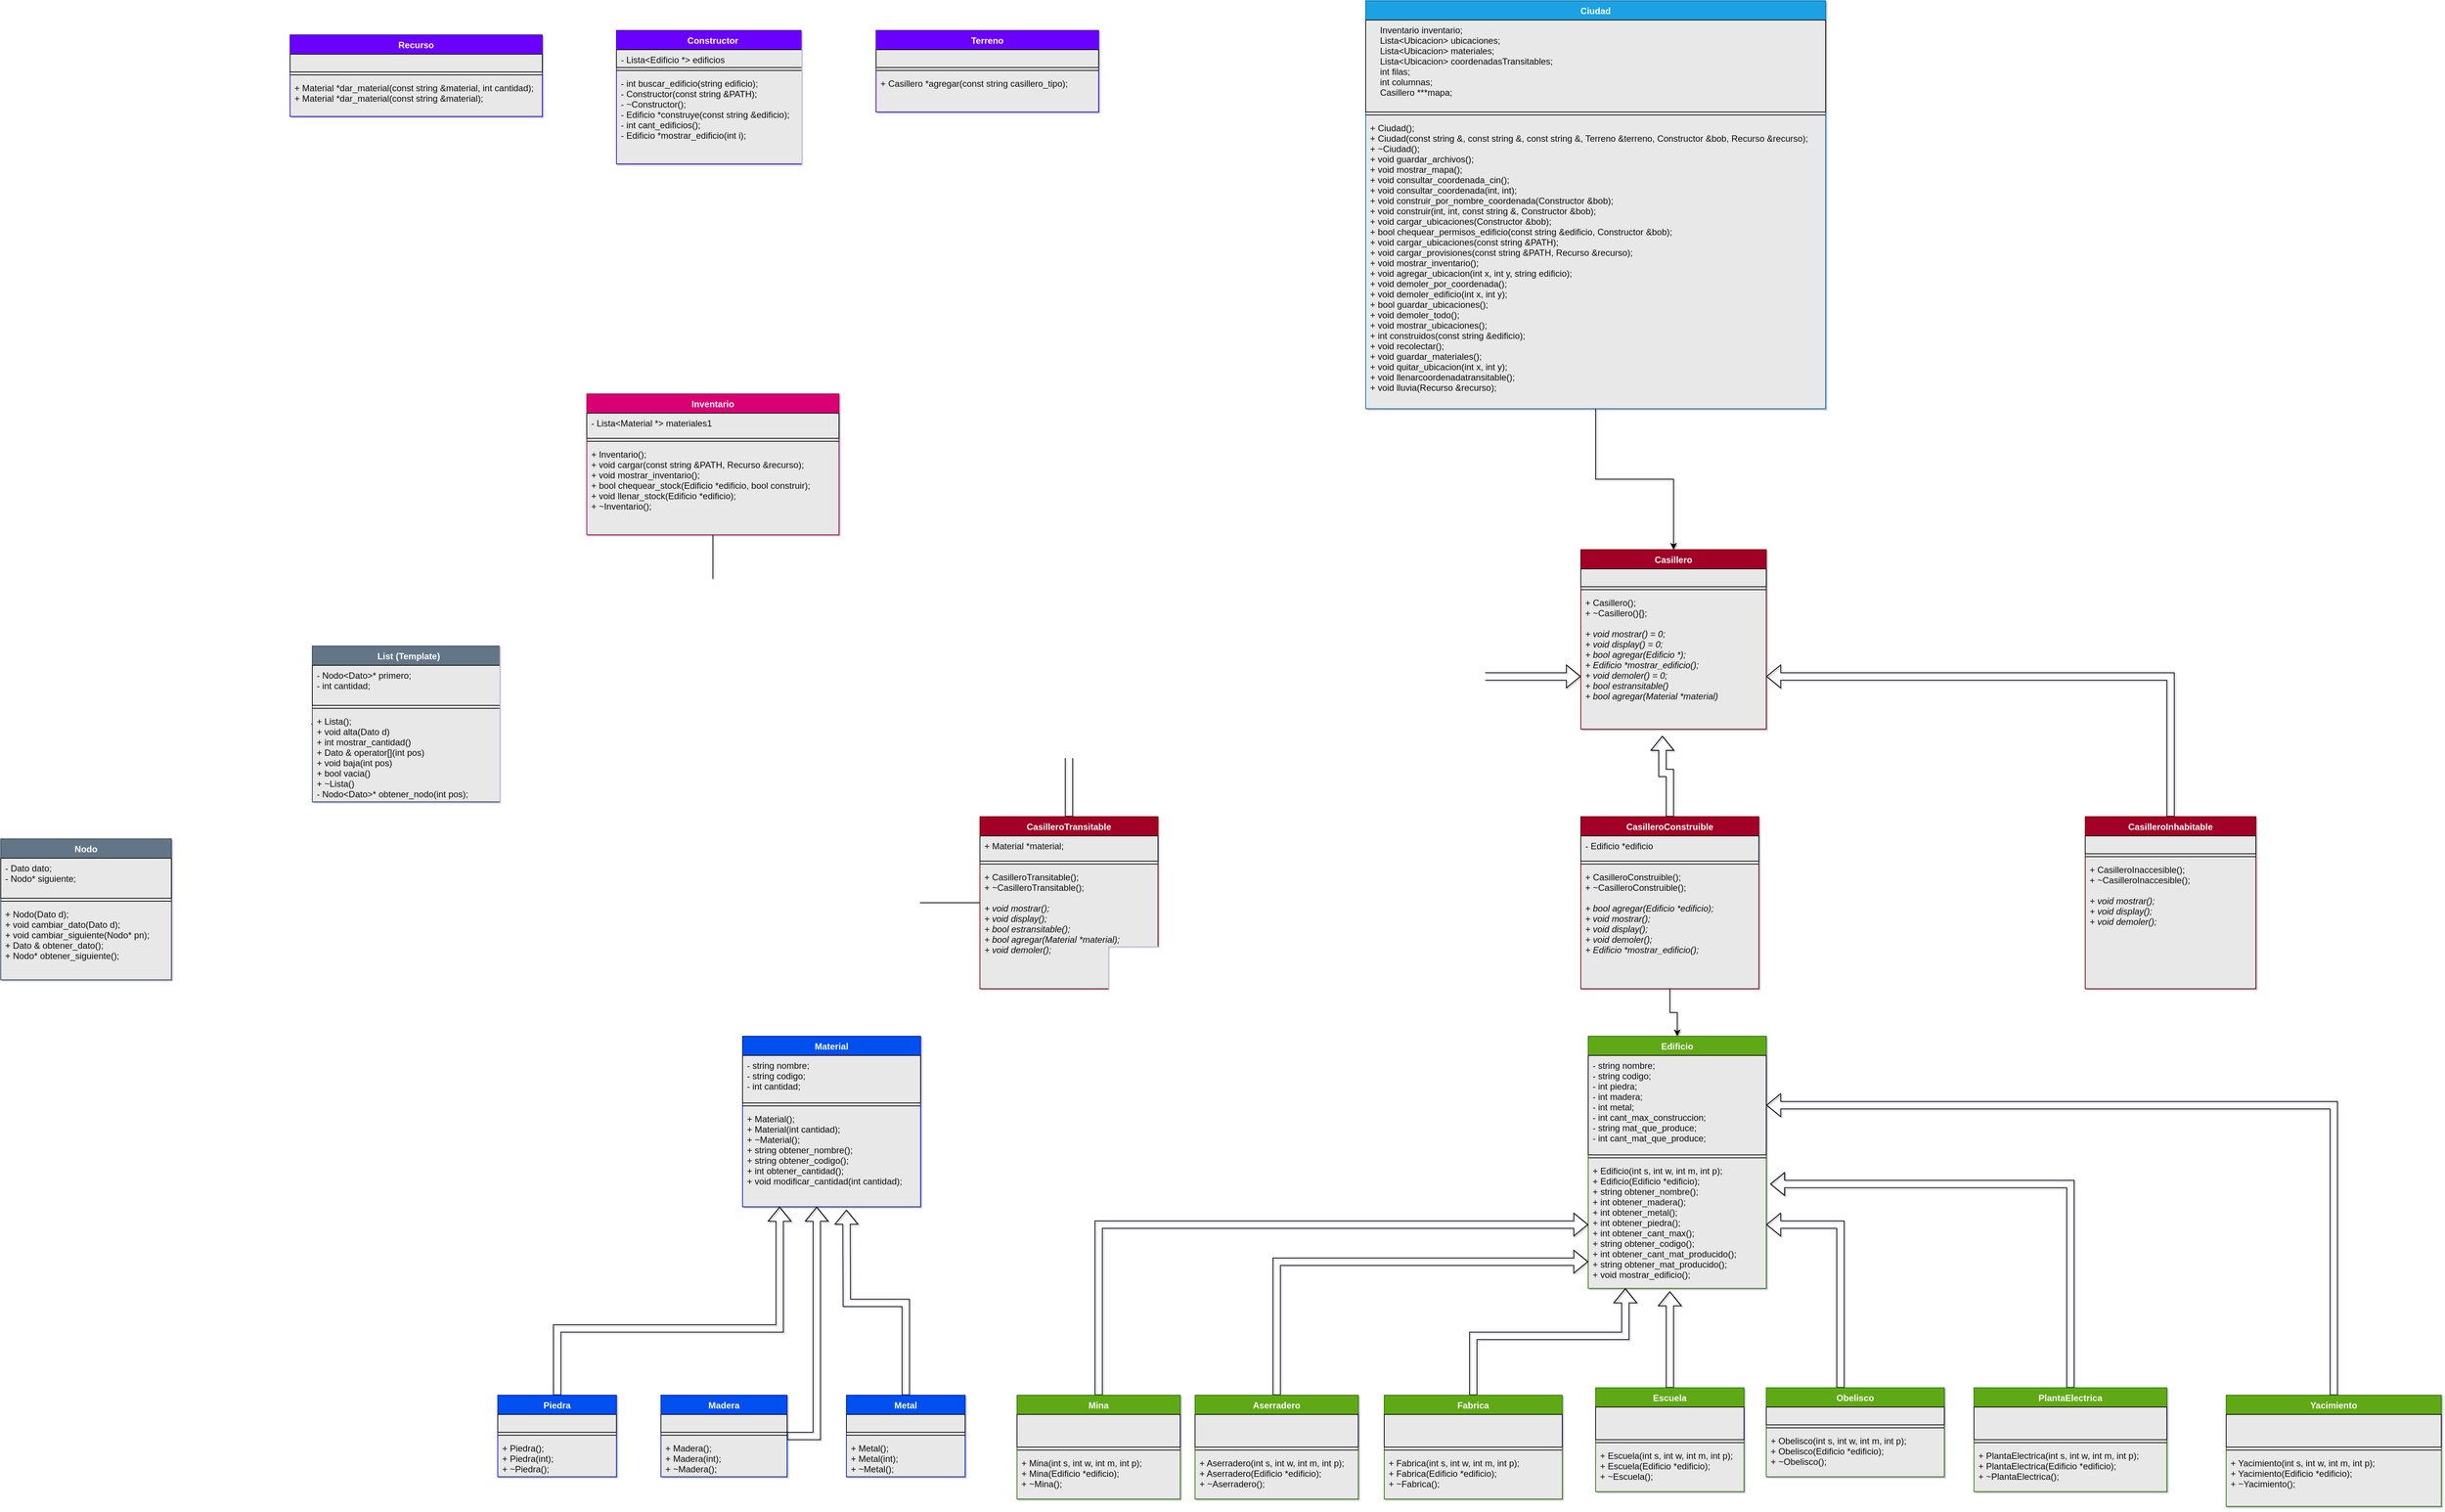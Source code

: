 <mxfile>
    <diagram id="HC1Cu2epK2iE6NDyu72z" name="Page-1">
        <mxGraphModel dx="5399" dy="4353" grid="1" gridSize="10" guides="1" tooltips="1" connect="1" arrows="1" fold="1" page="1" pageScale="1" pageWidth="827" pageHeight="1169" background="#ffffff" math="0" shadow="1">
            <root>
                <mxCell id="0"/>
                <mxCell id="1" parent="0"/>
                <mxCell id="2" value="Casillero" style="swimlane;fontStyle=1;align=center;verticalAlign=top;childLayout=stackLayout;horizontal=1;startSize=26;horizontalStack=0;resizeParent=1;resizeParentMax=0;resizeLast=0;collapsible=1;marginBottom=0;fontColor=#ffffff;labelBorderColor=none;labelBackgroundColor=none;swimlaneFillColor=#E8E8E8;strokeColor=#6F0000;fillColor=#a20025;" parent="1" vertex="1">
                    <mxGeometry x="1000" y="-610" width="250" height="242" as="geometry"/>
                </mxCell>
                <mxCell id="3" value="" style="text;fillColor=none;align=left;verticalAlign=top;spacingLeft=4;spacingRight=4;overflow=hidden;rotatable=0;points=[[0,0.5],[1,0.5]];portConstraint=eastwest;fontColor=#0D0D0D;labelBorderColor=none;labelBackgroundColor=none;strokeColor=#000000;" parent="2" vertex="1">
                    <mxGeometry y="26" width="250" height="24" as="geometry"/>
                </mxCell>
                <mxCell id="4" value="" style="line;strokeWidth=1;fillColor=none;align=left;verticalAlign=middle;spacingTop=-1;spacingLeft=3;spacingRight=3;rotatable=0;labelPosition=right;points=[];portConstraint=eastwest;" parent="2" vertex="1">
                    <mxGeometry y="50" width="250" height="8" as="geometry"/>
                </mxCell>
                <mxCell id="186" value="+ Casillero();&#10;+ ~Casillero(){};" style="text;strokeColor=none;fillColor=none;align=left;verticalAlign=top;spacingLeft=4;spacingRight=4;overflow=hidden;rotatable=0;points=[[0,0.5],[1,0.5]];portConstraint=eastwest;fontColor=#0D0D0D;labelBorderColor=none;labelBackgroundColor=none;fontStyle=0" vertex="1" parent="2">
                    <mxGeometry y="58" width="250" height="42" as="geometry"/>
                </mxCell>
                <mxCell id="5" value="+ void mostrar() = 0;&#10;+ void display() = 0;&#10;+ bool agregar(Edificio *);&#10;+ Edificio *mostrar_edificio();&#10;+ void demoler() = 0;&#10;+ bool estransitable()&#10;+ bool agregar(Material *material)" style="text;strokeColor=none;fillColor=none;align=left;verticalAlign=top;spacingLeft=4;spacingRight=4;overflow=hidden;rotatable=0;points=[[0,0.5],[1,0.5]];portConstraint=eastwest;fontColor=#0D0D0D;labelBorderColor=none;labelBackgroundColor=none;fontStyle=2" parent="2" vertex="1">
                    <mxGeometry y="100" width="250" height="142" as="geometry"/>
                </mxCell>
                <mxCell id="207" style="edgeStyle=orthogonalEdgeStyle;rounded=0;orthogonalLoop=1;jettySize=auto;html=1;entryX=0;entryY=0.5;entryDx=0;entryDy=0;strokeColor=#000000;shape=flexArrow;" edge="1" parent="1" source="6" target="5">
                    <mxGeometry relative="1" as="geometry"/>
                </mxCell>
                <mxCell id="214" style="edgeStyle=orthogonalEdgeStyle;rounded=0;orthogonalLoop=1;jettySize=auto;html=1;entryX=0.5;entryY=0;entryDx=0;entryDy=0;strokeColor=#000000;" edge="1" parent="1" source="6" target="22">
                    <mxGeometry relative="1" as="geometry"/>
                </mxCell>
                <mxCell id="6" value="CasilleroTransitable" style="swimlane;fontStyle=1;align=center;verticalAlign=top;childLayout=stackLayout;horizontal=1;startSize=26;horizontalStack=0;resizeParent=1;resizeParentMax=0;resizeLast=0;collapsible=1;marginBottom=0;fontColor=#ffffff;labelBorderColor=none;labelBackgroundColor=none;swimlaneFillColor=#E8E8E8;strokeColor=#6F0000;fillColor=#a20025;" parent="1" vertex="1">
                    <mxGeometry x="190" y="-250" width="240" height="232" as="geometry"/>
                </mxCell>
                <mxCell id="7" value="+ Material *material;" style="text;fillColor=none;align=left;verticalAlign=top;spacingLeft=4;spacingRight=4;overflow=hidden;rotatable=0;points=[[0,0.5],[1,0.5]];portConstraint=eastwest;fontColor=#0D0D0D;labelBorderColor=none;labelBackgroundColor=none;strokeColor=#000000;" parent="6" vertex="1">
                    <mxGeometry y="26" width="240" height="34" as="geometry"/>
                </mxCell>
                <mxCell id="8" value="" style="line;strokeWidth=1;fillColor=none;align=left;verticalAlign=middle;spacingTop=-1;spacingLeft=3;spacingRight=3;rotatable=0;labelPosition=right;points=[];portConstraint=eastwest;" parent="6" vertex="1">
                    <mxGeometry y="60" width="240" height="8" as="geometry"/>
                </mxCell>
                <mxCell id="9" value="+ CasilleroTransitable();&#10;+ ~CasilleroTransitable();" style="text;strokeColor=none;fillColor=none;align=left;verticalAlign=top;spacingLeft=4;spacingRight=4;overflow=hidden;rotatable=0;points=[[0,0.5],[1,0.5]];portConstraint=eastwest;fontColor=#0D0D0D;labelBorderColor=none;labelBackgroundColor=none;" parent="6" vertex="1">
                    <mxGeometry y="68" width="240" height="42" as="geometry"/>
                </mxCell>
                <mxCell id="189" value="+ void mostrar();&#10;+ void display();&#10;+ bool estransitable();&#10;+ bool agregar(Material *material);&#10;+ void demoler();" style="text;strokeColor=none;fillColor=none;align=left;verticalAlign=top;spacingLeft=4;spacingRight=4;overflow=hidden;rotatable=0;points=[[0,0.5],[1,0.5]];portConstraint=eastwest;fontColor=#0D0D0D;labelBorderColor=none;labelBackgroundColor=none;fontStyle=2" vertex="1" parent="6">
                    <mxGeometry y="110" width="240" height="122" as="geometry"/>
                </mxCell>
                <mxCell id="208" style="edgeStyle=orthogonalEdgeStyle;rounded=0;orthogonalLoop=1;jettySize=auto;html=1;entryX=0.44;entryY=1.064;entryDx=0;entryDy=0;entryPerimeter=0;strokeColor=#000000;shape=flexArrow;" edge="1" parent="1" source="10" target="5">
                    <mxGeometry relative="1" as="geometry">
                        <Array as="points">
                            <mxPoint x="1120" y="-309"/>
                            <mxPoint x="1110" y="-309"/>
                        </Array>
                    </mxGeometry>
                </mxCell>
                <mxCell id="215" style="edgeStyle=orthogonalEdgeStyle;rounded=0;orthogonalLoop=1;jettySize=auto;html=1;strokeColor=#000000;" edge="1" parent="1" source="10" target="26">
                    <mxGeometry relative="1" as="geometry"/>
                </mxCell>
                <mxCell id="10" value="CasilleroConstruible" style="swimlane;fontStyle=1;align=center;verticalAlign=top;childLayout=stackLayout;horizontal=1;startSize=26;horizontalStack=0;resizeParent=1;resizeParentMax=0;resizeLast=0;collapsible=1;marginBottom=0;fontColor=#ffffff;labelBorderColor=none;labelBackgroundColor=none;swimlaneFillColor=#E8E8E8;strokeColor=#6F0000;fillColor=#a20025;" parent="1" vertex="1">
                    <mxGeometry x="1000" y="-250" width="240" height="232" as="geometry"/>
                </mxCell>
                <mxCell id="11" value="- Edificio *edificio" style="text;fillColor=none;align=left;verticalAlign=top;spacingLeft=4;spacingRight=4;overflow=hidden;rotatable=0;points=[[0,0.5],[1,0.5]];portConstraint=eastwest;fontColor=#0D0D0D;labelBorderColor=none;labelBackgroundColor=none;strokeColor=#000000;" parent="10" vertex="1">
                    <mxGeometry y="26" width="240" height="34" as="geometry"/>
                </mxCell>
                <mxCell id="12" value="" style="line;strokeWidth=1;fillColor=none;align=left;verticalAlign=middle;spacingTop=-1;spacingLeft=3;spacingRight=3;rotatable=0;labelPosition=right;points=[];portConstraint=eastwest;" parent="10" vertex="1">
                    <mxGeometry y="60" width="240" height="8" as="geometry"/>
                </mxCell>
                <mxCell id="13" value="+ CasilleroConstruible();&#10;+ ~CasilleroConstruible();" style="text;strokeColor=none;fillColor=none;align=left;verticalAlign=top;spacingLeft=4;spacingRight=4;overflow=hidden;rotatable=0;points=[[0,0.5],[1,0.5]];portConstraint=eastwest;fontColor=#0D0D0D;labelBorderColor=none;labelBackgroundColor=none;" parent="10" vertex="1">
                    <mxGeometry y="68" width="240" height="42" as="geometry"/>
                </mxCell>
                <mxCell id="187" value="+ bool agregar(Edificio *edificio);&#10;+ void mostrar();&#10;+ void display();&#10;+ void demoler();&#10;+ Edificio *mostrar_edificio();" style="text;strokeColor=none;fillColor=none;align=left;verticalAlign=top;spacingLeft=4;spacingRight=4;overflow=hidden;rotatable=0;points=[[0,0.5],[1,0.5]];portConstraint=eastwest;fontColor=#0D0D0D;labelBorderColor=none;labelBackgroundColor=none;fontStyle=2" vertex="1" parent="10">
                    <mxGeometry y="110" width="240" height="122" as="geometry"/>
                </mxCell>
                <mxCell id="209" style="edgeStyle=orthogonalEdgeStyle;rounded=0;orthogonalLoop=1;jettySize=auto;html=1;strokeColor=#000000;shape=flexArrow;" edge="1" parent="1" source="14" target="5">
                    <mxGeometry relative="1" as="geometry"/>
                </mxCell>
                <mxCell id="14" value="CasilleroInhabitable" style="swimlane;fontStyle=1;align=center;verticalAlign=top;childLayout=stackLayout;horizontal=1;startSize=26;horizontalStack=0;resizeParent=1;resizeParentMax=0;resizeLast=0;collapsible=1;marginBottom=0;fontColor=#ffffff;labelBorderColor=none;labelBackgroundColor=none;swimlaneFillColor=#E8E8E8;strokeColor=#6F0000;fillColor=#a20025;" parent="1" vertex="1">
                    <mxGeometry x="1680" y="-250" width="230" height="232" as="geometry"/>
                </mxCell>
                <mxCell id="15" value="" style="text;fillColor=none;align=left;verticalAlign=top;spacingLeft=4;spacingRight=4;overflow=hidden;rotatable=0;points=[[0,0.5],[1,0.5]];portConstraint=eastwest;fontColor=#0D0D0D;labelBorderColor=none;labelBackgroundColor=none;strokeColor=#000000;" parent="14" vertex="1">
                    <mxGeometry y="26" width="230" height="24" as="geometry"/>
                </mxCell>
                <mxCell id="16" value="" style="line;strokeWidth=1;fillColor=none;align=left;verticalAlign=middle;spacingTop=-1;spacingLeft=3;spacingRight=3;rotatable=0;labelPosition=right;points=[];portConstraint=eastwest;" parent="14" vertex="1">
                    <mxGeometry y="50" width="230" height="8" as="geometry"/>
                </mxCell>
                <mxCell id="17" value="+ CasilleroInaccesible();&#10;+ ~CasilleroInaccesible();" style="text;strokeColor=none;fillColor=none;align=left;verticalAlign=top;spacingLeft=4;spacingRight=4;overflow=hidden;rotatable=0;points=[[0,0.5],[1,0.5]];portConstraint=eastwest;fontColor=#0D0D0D;labelBorderColor=none;labelBackgroundColor=none;" parent="14" vertex="1">
                    <mxGeometry y="58" width="230" height="42" as="geometry"/>
                </mxCell>
                <mxCell id="188" value="+ void mostrar();&#10;+ void display();&#10;+ void demoler();" style="text;strokeColor=none;fillColor=none;align=left;verticalAlign=top;spacingLeft=4;spacingRight=4;overflow=hidden;rotatable=0;points=[[0,0.5],[1,0.5]];portConstraint=eastwest;fontColor=#0D0D0D;labelBorderColor=none;labelBackgroundColor=none;fontStyle=2" vertex="1" parent="14">
                    <mxGeometry y="100" width="230" height="132" as="geometry"/>
                </mxCell>
                <mxCell id="22" value="Material" style="swimlane;fontStyle=1;align=center;verticalAlign=top;childLayout=stackLayout;horizontal=1;startSize=26;horizontalStack=0;resizeParent=1;resizeParentMax=0;resizeLast=0;collapsible=1;marginBottom=0;fontColor=#ffffff;labelBorderColor=none;labelBackgroundColor=none;swimlaneFillColor=#E8E8E8;strokeColor=#001DBC;fillColor=#0050ef;" parent="1" vertex="1">
                    <mxGeometry x="-130" y="46" width="240" height="230" as="geometry"/>
                </mxCell>
                <mxCell id="23" value="- string nombre;&#10;- string codigo;&#10;- int cantidad;" style="text;fillColor=none;align=left;verticalAlign=top;spacingLeft=4;spacingRight=4;overflow=hidden;rotatable=0;points=[[0,0.5],[1,0.5]];portConstraint=eastwest;fontColor=#0D0D0D;labelBorderColor=none;labelBackgroundColor=none;strokeColor=#000000;" parent="22" vertex="1">
                    <mxGeometry y="26" width="240" height="64" as="geometry"/>
                </mxCell>
                <mxCell id="24" value="" style="line;strokeWidth=1;fillColor=none;align=left;verticalAlign=middle;spacingTop=-1;spacingLeft=3;spacingRight=3;rotatable=0;labelPosition=right;points=[];portConstraint=eastwest;" parent="22" vertex="1">
                    <mxGeometry y="90" width="240" height="8" as="geometry"/>
                </mxCell>
                <mxCell id="25" value="+ Material();&#10;+ Material(int cantidad);&#10;+ ~Material();&#10;+ string obtener_nombre();&#10;+ string obtener_codigo();&#10;+ int obtener_cantidad();&#10;+ void modificar_cantidad(int cantidad);" style="text;strokeColor=none;fillColor=none;align=left;verticalAlign=top;spacingLeft=4;spacingRight=4;overflow=hidden;rotatable=0;points=[[0,0.5],[1,0.5]];portConstraint=eastwest;fontColor=#0D0D0D;labelBorderColor=none;labelBackgroundColor=none;" parent="22" vertex="1">
                    <mxGeometry y="98" width="240" height="132" as="geometry"/>
                </mxCell>
                <mxCell id="26" value="Edificio" style="swimlane;fontStyle=1;align=center;verticalAlign=top;childLayout=stackLayout;horizontal=1;startSize=26;horizontalStack=0;resizeParent=1;resizeParentMax=0;resizeLast=0;collapsible=1;marginBottom=0;fontColor=#ffffff;labelBorderColor=none;labelBackgroundColor=none;swimlaneFillColor=#E8E8E8;strokeColor=#2D7600;fillColor=#60a917;" parent="1" vertex="1">
                    <mxGeometry x="1010" y="46" width="240" height="340" as="geometry"/>
                </mxCell>
                <mxCell id="27" value="- string nombre;&#10;- string codigo;&#10;- int piedra;&#10;- int madera;&#10;- int metal;&#10;- int cant_max_construccion;&#10;- string mat_que_produce;&#10;- int cant_mat_que_produce;" style="text;fillColor=none;align=left;verticalAlign=top;spacingLeft=4;spacingRight=4;overflow=hidden;rotatable=0;points=[[0,0.5],[1,0.5]];portConstraint=eastwest;fontColor=#0D0D0D;labelBorderColor=none;labelBackgroundColor=none;strokeColor=#000000;" parent="26" vertex="1">
                    <mxGeometry y="26" width="240" height="134" as="geometry"/>
                </mxCell>
                <mxCell id="28" value="" style="line;strokeWidth=1;fillColor=none;align=left;verticalAlign=middle;spacingTop=-1;spacingLeft=3;spacingRight=3;rotatable=0;labelPosition=right;points=[];portConstraint=eastwest;" parent="26" vertex="1">
                    <mxGeometry y="160" width="240" height="8" as="geometry"/>
                </mxCell>
                <mxCell id="29" value="+ Edificio(int s, int w, int m, int p);&#10;+ Edificio(Edificio *edificio);&#10;+ string obtener_nombre();&#10;+ int obtener_madera();&#10;+ int obtener_metal();&#10;+ int obtener_piedra();&#10;+ int obtener_cant_max();&#10;+ string obtener_codigo();&#10;+ int obtener_cant_mat_producido();&#10;+ string obtener_mat_producido();&#10;+ void mostrar_edificio();" style="text;strokeColor=none;fillColor=none;align=left;verticalAlign=top;spacingLeft=4;spacingRight=4;overflow=hidden;rotatable=0;points=[[0,0.5],[1,0.5]];portConstraint=eastwest;fontColor=#0D0D0D;labelBorderColor=none;labelBackgroundColor=none;" parent="26" vertex="1">
                    <mxGeometry y="168" width="240" height="172" as="geometry"/>
                </mxCell>
                <mxCell id="191" style="edgeStyle=orthogonalEdgeStyle;rounded=0;orthogonalLoop=1;jettySize=auto;html=1;entryX=0;entryY=0.5;entryDx=0;entryDy=0;strokeColor=#000000;shape=flexArrow;" edge="1" parent="1" source="30" target="29">
                    <mxGeometry relative="1" as="geometry"/>
                </mxCell>
                <mxCell id="30" value="Mina" style="swimlane;fontStyle=1;align=center;verticalAlign=top;childLayout=stackLayout;horizontal=1;startSize=26;horizontalStack=0;resizeParent=1;resizeParentMax=0;resizeLast=0;collapsible=1;marginBottom=0;fontColor=#ffffff;labelBorderColor=none;labelBackgroundColor=none;swimlaneFillColor=#E8E8E8;strokeColor=#2D7600;fillColor=#60a917;" parent="1" vertex="1">
                    <mxGeometry x="240" y="530" width="220" height="140" as="geometry"/>
                </mxCell>
                <mxCell id="31" value="" style="text;fillColor=none;align=left;verticalAlign=top;spacingLeft=4;spacingRight=4;overflow=hidden;rotatable=0;points=[[0,0.5],[1,0.5]];portConstraint=eastwest;fontColor=#0D0D0D;labelBorderColor=none;labelBackgroundColor=none;strokeColor=#000000;" parent="30" vertex="1">
                    <mxGeometry y="26" width="220" height="44" as="geometry"/>
                </mxCell>
                <mxCell id="32" value="" style="line;strokeWidth=1;fillColor=none;align=left;verticalAlign=middle;spacingTop=-1;spacingLeft=3;spacingRight=3;rotatable=0;labelPosition=right;points=[];portConstraint=eastwest;" parent="30" vertex="1">
                    <mxGeometry y="70" width="220" height="8" as="geometry"/>
                </mxCell>
                <mxCell id="33" value="+ Mina(int s, int w, int m, int p);&#10;+ Mina(Edificio *edificio);&#10;+ ~Mina();" style="text;strokeColor=none;fillColor=none;align=left;verticalAlign=top;spacingLeft=4;spacingRight=4;overflow=hidden;rotatable=0;points=[[0,0.5],[1,0.5]];portConstraint=eastwest;fontColor=#0D0D0D;labelBorderColor=none;labelBackgroundColor=none;" parent="30" vertex="1">
                    <mxGeometry y="78" width="220" height="62" as="geometry"/>
                </mxCell>
                <mxCell id="192" style="edgeStyle=orthogonalEdgeStyle;rounded=0;orthogonalLoop=1;jettySize=auto;html=1;strokeColor=#000000;shape=flexArrow;" edge="1" parent="1" source="34" target="29">
                    <mxGeometry relative="1" as="geometry">
                        <Array as="points">
                            <mxPoint x="590" y="350"/>
                        </Array>
                    </mxGeometry>
                </mxCell>
                <mxCell id="34" value="Aserradero" style="swimlane;fontStyle=1;align=center;verticalAlign=top;childLayout=stackLayout;horizontal=1;startSize=26;horizontalStack=0;resizeParent=1;resizeParentMax=0;resizeLast=0;collapsible=1;marginBottom=0;fontColor=#ffffff;labelBorderColor=none;labelBackgroundColor=none;swimlaneFillColor=#E8E8E8;strokeColor=#2D7600;fillColor=#60a917;" parent="1" vertex="1">
                    <mxGeometry x="480" y="530" width="220" height="140" as="geometry"/>
                </mxCell>
                <mxCell id="35" value="" style="text;fillColor=none;align=left;verticalAlign=top;spacingLeft=4;spacingRight=4;overflow=hidden;rotatable=0;points=[[0,0.5],[1,0.5]];portConstraint=eastwest;fontColor=#0D0D0D;labelBorderColor=none;labelBackgroundColor=none;strokeColor=#000000;" parent="34" vertex="1">
                    <mxGeometry y="26" width="220" height="44" as="geometry"/>
                </mxCell>
                <mxCell id="36" value="" style="line;strokeWidth=1;fillColor=none;align=left;verticalAlign=middle;spacingTop=-1;spacingLeft=3;spacingRight=3;rotatable=0;labelPosition=right;points=[];portConstraint=eastwest;" parent="34" vertex="1">
                    <mxGeometry y="70" width="220" height="8" as="geometry"/>
                </mxCell>
                <mxCell id="37" value="+ Aserradero(int s, int w, int m, int p);&#10;+ Aserradero(Edificio *edificio);&#10;+ ~Aserradero();" style="text;strokeColor=none;fillColor=none;align=left;verticalAlign=top;spacingLeft=4;spacingRight=4;overflow=hidden;rotatable=0;points=[[0,0.5],[1,0.5]];portConstraint=eastwest;fontColor=#0D0D0D;labelBorderColor=none;labelBackgroundColor=none;" parent="34" vertex="1">
                    <mxGeometry y="78" width="220" height="62" as="geometry"/>
                </mxCell>
                <mxCell id="194" style="edgeStyle=orthogonalEdgeStyle;shape=flexArrow;rounded=0;orthogonalLoop=1;jettySize=auto;html=1;strokeColor=#000000;" edge="1" parent="1" source="38" target="29">
                    <mxGeometry relative="1" as="geometry">
                        <Array as="points">
                            <mxPoint x="855" y="450"/>
                            <mxPoint x="1060" y="450"/>
                        </Array>
                    </mxGeometry>
                </mxCell>
                <mxCell id="38" value="Fabrica" style="swimlane;fontStyle=1;align=center;verticalAlign=top;childLayout=stackLayout;horizontal=1;startSize=26;horizontalStack=0;resizeParent=1;resizeParentMax=0;resizeLast=0;collapsible=1;marginBottom=0;fontColor=#ffffff;labelBorderColor=none;labelBackgroundColor=none;swimlaneFillColor=#E8E8E8;strokeColor=#2D7600;fillColor=#60a917;" parent="1" vertex="1">
                    <mxGeometry x="735" y="530" width="240" height="140" as="geometry"/>
                </mxCell>
                <mxCell id="39" value="" style="text;fillColor=none;align=left;verticalAlign=top;spacingLeft=4;spacingRight=4;overflow=hidden;rotatable=0;points=[[0,0.5],[1,0.5]];portConstraint=eastwest;fontColor=#0D0D0D;labelBorderColor=none;labelBackgroundColor=none;strokeColor=#000000;" parent="38" vertex="1">
                    <mxGeometry y="26" width="240" height="44" as="geometry"/>
                </mxCell>
                <mxCell id="40" value="" style="line;strokeWidth=1;fillColor=none;align=left;verticalAlign=middle;spacingTop=-1;spacingLeft=3;spacingRight=3;rotatable=0;labelPosition=right;points=[];portConstraint=eastwest;" parent="38" vertex="1">
                    <mxGeometry y="70" width="240" height="8" as="geometry"/>
                </mxCell>
                <mxCell id="41" value="+ Fabrica(int s, int w, int m, int p);&#10;+ Fabrica(Edificio *edificio);&#10;+ ~Fabrica();" style="text;strokeColor=none;fillColor=none;align=left;verticalAlign=top;spacingLeft=4;spacingRight=4;overflow=hidden;rotatable=0;points=[[0,0.5],[1,0.5]];portConstraint=eastwest;fontColor=#0D0D0D;labelBorderColor=none;labelBackgroundColor=none;" parent="38" vertex="1">
                    <mxGeometry y="78" width="240" height="62" as="geometry"/>
                </mxCell>
                <mxCell id="199" style="edgeStyle=orthogonalEdgeStyle;shape=flexArrow;rounded=0;orthogonalLoop=1;jettySize=auto;html=1;strokeColor=#000000;" edge="1" parent="1" source="42">
                    <mxGeometry relative="1" as="geometry">
                        <mxPoint x="1120" y="390" as="targetPoint"/>
                    </mxGeometry>
                </mxCell>
                <mxCell id="42" value="Escuela" style="swimlane;fontStyle=1;align=center;verticalAlign=top;childLayout=stackLayout;horizontal=1;startSize=26;horizontalStack=0;resizeParent=1;resizeParentMax=0;resizeLast=0;collapsible=1;marginBottom=0;fontColor=#ffffff;labelBorderColor=none;labelBackgroundColor=none;swimlaneFillColor=#E8E8E8;strokeColor=#2D7600;fillColor=#60a917;" parent="1" vertex="1">
                    <mxGeometry x="1020" y="520" width="200" height="140" as="geometry"/>
                </mxCell>
                <mxCell id="43" value="" style="text;fillColor=none;align=left;verticalAlign=top;spacingLeft=4;spacingRight=4;overflow=hidden;rotatable=0;points=[[0,0.5],[1,0.5]];portConstraint=eastwest;fontColor=#0D0D0D;labelBorderColor=none;labelBackgroundColor=none;strokeColor=#000000;" parent="42" vertex="1">
                    <mxGeometry y="26" width="200" height="44" as="geometry"/>
                </mxCell>
                <mxCell id="44" value="" style="line;strokeWidth=1;fillColor=none;align=left;verticalAlign=middle;spacingTop=-1;spacingLeft=3;spacingRight=3;rotatable=0;labelPosition=right;points=[];portConstraint=eastwest;" parent="42" vertex="1">
                    <mxGeometry y="70" width="200" height="8" as="geometry"/>
                </mxCell>
                <mxCell id="45" value="+ Escuela(int s, int w, int m, int p);&#10;+ Escuela(Edificio *edificio);&#10;+ ~Escuela();" style="text;strokeColor=none;fillColor=none;align=left;verticalAlign=top;spacingLeft=4;spacingRight=4;overflow=hidden;rotatable=0;points=[[0,0.5],[1,0.5]];portConstraint=eastwest;fontColor=#0D0D0D;labelBorderColor=none;labelBackgroundColor=none;" parent="42" vertex="1">
                    <mxGeometry y="78" width="200" height="62" as="geometry"/>
                </mxCell>
                <mxCell id="195" style="edgeStyle=orthogonalEdgeStyle;shape=flexArrow;rounded=0;orthogonalLoop=1;jettySize=auto;html=1;entryX=1;entryY=0.5;entryDx=0;entryDy=0;strokeColor=#000000;" edge="1" parent="1" source="46" target="29">
                    <mxGeometry relative="1" as="geometry">
                        <Array as="points">
                            <mxPoint x="1350" y="300"/>
                        </Array>
                    </mxGeometry>
                </mxCell>
                <mxCell id="46" value="Obelisco" style="swimlane;fontStyle=1;align=center;verticalAlign=top;childLayout=stackLayout;horizontal=1;startSize=26;horizontalStack=0;resizeParent=1;resizeParentMax=0;resizeLast=0;collapsible=1;marginBottom=0;fontColor=#ffffff;labelBorderColor=none;labelBackgroundColor=none;swimlaneFillColor=#E8E8E8;strokeColor=#2D7600;fillColor=#60a917;" parent="1" vertex="1">
                    <mxGeometry x="1250" y="520" width="240" height="120" as="geometry"/>
                </mxCell>
                <mxCell id="47" value="" style="text;fillColor=none;align=left;verticalAlign=top;spacingLeft=4;spacingRight=4;overflow=hidden;rotatable=0;points=[[0,0.5],[1,0.5]];portConstraint=eastwest;fontColor=#0D0D0D;labelBorderColor=none;labelBackgroundColor=none;strokeColor=#000000;" parent="46" vertex="1">
                    <mxGeometry y="26" width="240" height="24" as="geometry"/>
                </mxCell>
                <mxCell id="48" value="" style="line;strokeWidth=1;fillColor=none;align=left;verticalAlign=middle;spacingTop=-1;spacingLeft=3;spacingRight=3;rotatable=0;labelPosition=right;points=[];portConstraint=eastwest;" parent="46" vertex="1">
                    <mxGeometry y="50" width="240" height="8" as="geometry"/>
                </mxCell>
                <mxCell id="49" value="+ Obelisco(int s, int w, int m, int p);&#10;+ Obelisco(Edificio *edificio);&#10;+ ~Obelisco();" style="text;strokeColor=none;fillColor=none;align=left;verticalAlign=top;spacingLeft=4;spacingRight=4;overflow=hidden;rotatable=0;points=[[0,0.5],[1,0.5]];portConstraint=eastwest;fontColor=#0D0D0D;labelBorderColor=none;labelBackgroundColor=none;" parent="46" vertex="1">
                    <mxGeometry y="58" width="240" height="62" as="geometry"/>
                </mxCell>
                <mxCell id="196" style="edgeStyle=orthogonalEdgeStyle;shape=flexArrow;rounded=0;orthogonalLoop=1;jettySize=auto;html=1;entryX=1.022;entryY=0.182;entryDx=0;entryDy=0;entryPerimeter=0;strokeColor=#000000;" edge="1" parent="1" source="50" target="29">
                    <mxGeometry relative="1" as="geometry"/>
                </mxCell>
                <mxCell id="50" value="PlantaElectrica" style="swimlane;fontStyle=1;align=center;verticalAlign=top;childLayout=stackLayout;horizontal=1;startSize=26;horizontalStack=0;resizeParent=1;resizeParentMax=0;resizeLast=0;collapsible=1;marginBottom=0;fontColor=#ffffff;labelBorderColor=none;labelBackgroundColor=none;swimlaneFillColor=#E8E8E8;strokeColor=#2D7600;fillColor=#60a917;" parent="1" vertex="1">
                    <mxGeometry x="1530" y="520" width="260" height="140" as="geometry"/>
                </mxCell>
                <mxCell id="51" value="" style="text;fillColor=none;align=left;verticalAlign=top;spacingLeft=4;spacingRight=4;overflow=hidden;rotatable=0;points=[[0,0.5],[1,0.5]];portConstraint=eastwest;fontColor=#0D0D0D;labelBorderColor=none;labelBackgroundColor=none;strokeColor=#000000;" parent="50" vertex="1">
                    <mxGeometry y="26" width="260" height="44" as="geometry"/>
                </mxCell>
                <mxCell id="52" value="" style="line;strokeWidth=1;fillColor=none;align=left;verticalAlign=middle;spacingTop=-1;spacingLeft=3;spacingRight=3;rotatable=0;labelPosition=right;points=[];portConstraint=eastwest;" parent="50" vertex="1">
                    <mxGeometry y="70" width="260" height="8" as="geometry"/>
                </mxCell>
                <mxCell id="53" value="+ PlantaElectrica(int s, int w, int m, int p);&#10;+ PlantaElectrica(Edificio *edificio);&#10;+ ~PlantaElectrica();" style="text;strokeColor=none;fillColor=none;align=left;verticalAlign=top;spacingLeft=4;spacingRight=4;overflow=hidden;rotatable=0;points=[[0,0.5],[1,0.5]];portConstraint=eastwest;fontColor=#0D0D0D;labelBorderColor=none;labelBackgroundColor=none;" parent="50" vertex="1">
                    <mxGeometry y="78" width="260" height="62" as="geometry"/>
                </mxCell>
                <mxCell id="213" style="edgeStyle=orthogonalEdgeStyle;rounded=0;orthogonalLoop=1;jettySize=auto;html=1;entryX=0.75;entryY=0;entryDx=0;entryDy=0;strokeColor=#000000;" edge="1" parent="1" source="71" target="172">
                    <mxGeometry relative="1" as="geometry"/>
                </mxCell>
                <mxCell id="71" value="List (Template)" style="swimlane;fontStyle=1;align=center;verticalAlign=top;childLayout=stackLayout;horizontal=1;startSize=26;horizontalStack=0;resizeParent=1;resizeParentMax=0;resizeLast=0;collapsible=1;marginBottom=0;fontColor=#ffffff;labelBorderColor=none;labelBackgroundColor=none;swimlaneFillColor=#E8E8E8;strokeColor=#314354;fillColor=#647687;" parent="1" vertex="1">
                    <mxGeometry x="-710" y="-480" width="260" height="210" as="geometry"/>
                </mxCell>
                <mxCell id="72" value="- Nodo&lt;Dato&gt;* primero;&#10;- int cantidad;" style="text;fillColor=none;align=left;verticalAlign=top;spacingLeft=4;spacingRight=4;overflow=hidden;rotatable=0;points=[[0,0.5],[1,0.5]];portConstraint=eastwest;fontColor=#0D0D0D;labelBorderColor=none;labelBackgroundColor=none;strokeColor=#000000;" parent="71" vertex="1">
                    <mxGeometry y="26" width="260" height="54" as="geometry"/>
                </mxCell>
                <mxCell id="73" value="" style="line;strokeWidth=1;fillColor=none;align=left;verticalAlign=middle;spacingTop=-1;spacingLeft=3;spacingRight=3;rotatable=0;labelPosition=right;points=[];portConstraint=eastwest;" parent="71" vertex="1">
                    <mxGeometry y="80" width="260" height="8" as="geometry"/>
                </mxCell>
                <mxCell id="74" value="+ Lista();&#10;+ void alta(Dato d)&#10;+ int mostrar_cantidad()&#10;+ Dato &amp; operator[](int pos)&#10;+ void baja(int pos)&#10;+ bool vacia()&#10;+ ~Lista()&#10;- Nodo&lt;Dato&gt;* obtener_nodo(int pos);" style="text;strokeColor=none;fillColor=none;align=left;verticalAlign=top;spacingLeft=4;spacingRight=4;overflow=hidden;rotatable=0;points=[[0,0.5],[1,0.5]];portConstraint=eastwest;fontColor=#0D0D0D;labelBorderColor=none;labelBackgroundColor=none;" parent="71" vertex="1">
                    <mxGeometry y="88" width="260" height="122" as="geometry"/>
                </mxCell>
                <mxCell id="216" style="edgeStyle=orthogonalEdgeStyle;rounded=0;orthogonalLoop=1;jettySize=auto;html=1;entryX=0.5;entryY=0;entryDx=0;entryDy=0;strokeColor=#000000;" edge="1" parent="1" source="88" target="2">
                    <mxGeometry relative="1" as="geometry"/>
                </mxCell>
                <mxCell id="88" value="Ciudad" style="swimlane;fontStyle=1;align=center;verticalAlign=top;childLayout=stackLayout;horizontal=1;startSize=26;horizontalStack=0;resizeParent=1;resizeParentMax=0;resizeLast=0;collapsible=1;marginBottom=0;fontColor=#ffffff;labelBorderColor=none;labelBackgroundColor=none;swimlaneFillColor=#E8E8E8;strokeColor=#006EAF;fillColor=#1ba1e2;" parent="1" vertex="1">
                    <mxGeometry x="710" y="-1350" width="620" height="550" as="geometry"/>
                </mxCell>
                <mxCell id="89" value="    Inventario inventario;&#10;    Lista&lt;Ubicacion&gt; ubicaciones;&#10;    Lista&lt;Ubicacion&gt; materiales;&#10;    Lista&lt;Ubicacion&gt; coordenadasTransitables;&#10;    int filas;&#10;    int columnas;&#10;    Casillero ***mapa;" style="text;fillColor=none;align=left;verticalAlign=top;spacingLeft=4;spacingRight=4;overflow=hidden;rotatable=0;points=[[0,0.5],[1,0.5]];portConstraint=eastwest;fontColor=#0D0D0D;labelBorderColor=none;labelBackgroundColor=none;strokeColor=#000000;" parent="88" vertex="1">
                    <mxGeometry y="26" width="620" height="124" as="geometry"/>
                </mxCell>
                <mxCell id="90" value="" style="line;strokeWidth=1;fillColor=none;align=left;verticalAlign=middle;spacingTop=-1;spacingLeft=3;spacingRight=3;rotatable=0;labelPosition=right;points=[];portConstraint=eastwest;" parent="88" vertex="1">
                    <mxGeometry y="150" width="620" height="8" as="geometry"/>
                </mxCell>
                <mxCell id="91" value="+ Ciudad();&#10;+ Ciudad(const string &amp;, const string &amp;, const string &amp;, Terreno &amp;terreno, Constructor &amp;bob, Recurso &amp;recurso);&#10;+ ~Ciudad(); &#10;+ void guardar_archivos(); &#10;+ void mostrar_mapa();&#10;+ void consultar_coordenada_cin();&#10;+ void consultar_coordenada(int, int);&#10;+ void construir_por_nombre_coordenada(Constructor &amp;bob);&#10;+ void construir(int, int, const string &amp;, Constructor &amp;bob);&#10;+ void cargar_ubicaciones(Constructor &amp;bob);&#10;+ bool chequear_permisos_edificio(const string &amp;edificio, Constructor &amp;bob);&#10;+ void cargar_ubicaciones(const string &amp;PATH);&#10;+ void cargar_provisiones(const string &amp;PATH, Recurso &amp;recurso);&#10;+ void mostrar_inventario();&#10;+ void agregar_ubicacion(int x, int y, string edificio);&#10;+ void demoler_por_coordenada();&#10;+ void demoler_edificio(int x, int y);&#10;+ bool guardar_ubicaciones(); &#10;+ void demoler_todo();&#10;+ void mostrar_ubicaciones();&#10;+ int construidos(const string &amp;edificio);&#10;+ void recolectar();&#10;+ void guardar_materiales();&#10;+ void quitar_ubicacion(int x, int y);&#10;+ void llenarcoordenadatransitable();&#10;+ void lluvia(Recurso &amp;recurso);" style="text;strokeColor=none;fillColor=none;align=left;verticalAlign=top;spacingLeft=4;spacingRight=4;overflow=hidden;rotatable=0;points=[[0,0.5],[1,0.5]];portConstraint=eastwest;fontColor=#0D0D0D;labelBorderColor=none;labelBackgroundColor=none;" parent="88" vertex="1">
                    <mxGeometry y="158" width="620" height="392" as="geometry"/>
                </mxCell>
                <mxCell id="125" value="Recurso" style="swimlane;fontStyle=1;align=center;verticalAlign=top;childLayout=stackLayout;horizontal=1;startSize=26;horizontalStack=0;resizeParent=1;resizeParentMax=0;resizeLast=0;collapsible=1;marginBottom=0;fontColor=#ffffff;labelBorderColor=none;labelBackgroundColor=none;swimlaneFillColor=#E8E8E8;strokeColor=#3700CC;fillColor=#6a00ff;" parent="1" vertex="1">
                    <mxGeometry x="-740" y="-1304" width="340" height="110" as="geometry"/>
                </mxCell>
                <mxCell id="126" value="" style="text;fillColor=none;align=left;verticalAlign=top;spacingLeft=4;spacingRight=4;overflow=hidden;rotatable=0;points=[[0,0.5],[1,0.5]];portConstraint=eastwest;fontColor=#0D0D0D;labelBorderColor=none;labelBackgroundColor=none;strokeColor=#000000;" parent="125" vertex="1">
                    <mxGeometry y="26" width="340" height="24" as="geometry"/>
                </mxCell>
                <mxCell id="127" value="" style="line;strokeWidth=1;fillColor=none;align=left;verticalAlign=middle;spacingTop=-1;spacingLeft=3;spacingRight=3;rotatable=0;labelPosition=right;points=[];portConstraint=eastwest;" parent="125" vertex="1">
                    <mxGeometry y="50" width="340" height="8" as="geometry"/>
                </mxCell>
                <mxCell id="128" value="+ Material *dar_material(const string &amp;material, int cantidad);&#10;+ Material *dar_material(const string &amp;material);" style="text;strokeColor=none;fillColor=none;align=left;verticalAlign=top;spacingLeft=4;spacingRight=4;overflow=hidden;rotatable=0;points=[[0,0.5],[1,0.5]];portConstraint=eastwest;fontColor=#0D0D0D;labelBorderColor=none;labelBackgroundColor=none;" parent="125" vertex="1">
                    <mxGeometry y="58" width="340" height="52" as="geometry"/>
                </mxCell>
                <mxCell id="129" value="Constructor" style="swimlane;fontStyle=1;align=center;verticalAlign=top;childLayout=stackLayout;horizontal=1;startSize=26;horizontalStack=0;resizeParent=1;resizeParentMax=0;resizeLast=0;collapsible=1;marginBottom=0;fontColor=#ffffff;labelBorderColor=none;labelBackgroundColor=none;swimlaneFillColor=#E8E8E8;strokeColor=#3700CC;fillColor=#6a00ff;" parent="1" vertex="1">
                    <mxGeometry x="-300" y="-1310" width="260" height="180" as="geometry"/>
                </mxCell>
                <mxCell id="130" value="- Lista&lt;Edificio *&gt; edificios" style="text;fillColor=none;align=left;verticalAlign=top;spacingLeft=4;spacingRight=4;overflow=hidden;rotatable=0;points=[[0,0.5],[1,0.5]];portConstraint=eastwest;fontColor=#0D0D0D;labelBorderColor=none;labelBackgroundColor=none;strokeColor=#000000;" parent="129" vertex="1">
                    <mxGeometry y="26" width="260" height="24" as="geometry"/>
                </mxCell>
                <mxCell id="131" value="" style="line;strokeWidth=1;fillColor=none;align=left;verticalAlign=middle;spacingTop=-1;spacingLeft=3;spacingRight=3;rotatable=0;labelPosition=right;points=[];portConstraint=eastwest;" parent="129" vertex="1">
                    <mxGeometry y="50" width="260" height="8" as="geometry"/>
                </mxCell>
                <mxCell id="132" value="- int buscar_edificio(string edificio);&#10;- Constructor(const string &amp;PATH);&#10;- ~Constructor();&#10;- Edificio *construye(const string &amp;edificio);&#10;- int cant_edificios();&#10;- Edificio *mostrar_edificio(int i);" style="text;strokeColor=none;fillColor=none;align=left;verticalAlign=top;spacingLeft=4;spacingRight=4;overflow=hidden;rotatable=0;points=[[0,0.5],[1,0.5]];portConstraint=eastwest;fontColor=#0D0D0D;labelBorderColor=none;labelBackgroundColor=none;" parent="129" vertex="1">
                    <mxGeometry y="58" width="260" height="122" as="geometry"/>
                </mxCell>
                <mxCell id="133" value="Terreno" style="swimlane;fontStyle=1;align=center;verticalAlign=top;childLayout=stackLayout;horizontal=1;startSize=26;horizontalStack=0;resizeParent=1;resizeParentMax=0;resizeLast=0;collapsible=1;marginBottom=0;fontColor=#ffffff;labelBorderColor=none;labelBackgroundColor=none;swimlaneFillColor=#E8E8E8;strokeColor=#3700CC;fillColor=#6a00ff;" parent="1" vertex="1">
                    <mxGeometry x="50" y="-1310" width="300" height="110" as="geometry"/>
                </mxCell>
                <mxCell id="134" value="" style="text;fillColor=none;align=left;verticalAlign=top;spacingLeft=4;spacingRight=4;overflow=hidden;rotatable=0;points=[[0,0.5],[1,0.5]];portConstraint=eastwest;fontColor=#0D0D0D;labelBorderColor=none;labelBackgroundColor=none;strokeColor=#000000;" parent="133" vertex="1">
                    <mxGeometry y="26" width="300" height="24" as="geometry"/>
                </mxCell>
                <mxCell id="135" value="" style="line;strokeWidth=1;fillColor=none;align=left;verticalAlign=middle;spacingTop=-1;spacingLeft=3;spacingRight=3;rotatable=0;labelPosition=right;points=[];portConstraint=eastwest;" parent="133" vertex="1">
                    <mxGeometry y="50" width="300" height="8" as="geometry"/>
                </mxCell>
                <mxCell id="136" value="+ Casillero *agregar(const string casillero_tipo);" style="text;strokeColor=none;fillColor=none;align=left;verticalAlign=top;spacingLeft=4;spacingRight=4;overflow=hidden;rotatable=0;points=[[0,0.5],[1,0.5]];portConstraint=eastwest;fontColor=#0D0D0D;labelBorderColor=none;labelBackgroundColor=none;" parent="133" vertex="1">
                    <mxGeometry y="58" width="300" height="52" as="geometry"/>
                </mxCell>
                <mxCell id="217" style="edgeStyle=orthogonalEdgeStyle;rounded=0;orthogonalLoop=1;jettySize=auto;html=1;strokeColor=#000000;" edge="1" parent="1" source="137" target="72">
                    <mxGeometry relative="1" as="geometry"/>
                </mxCell>
                <mxCell id="137" value="Inventario" style="swimlane;fontStyle=1;align=center;verticalAlign=top;childLayout=stackLayout;horizontal=1;startSize=26;horizontalStack=0;resizeParent=1;resizeParentMax=0;resizeLast=0;collapsible=1;marginBottom=0;fontColor=#ffffff;labelBorderColor=none;labelBackgroundColor=none;swimlaneFillColor=#E8E8E8;strokeColor=#A50040;fillColor=#d80073;" parent="1" vertex="1">
                    <mxGeometry x="-340" y="-820" width="340" height="190" as="geometry"/>
                </mxCell>
                <mxCell id="138" value="- Lista&lt;Material *&gt; materiales1" style="text;fillColor=none;align=left;verticalAlign=top;spacingLeft=4;spacingRight=4;overflow=hidden;rotatable=0;points=[[0,0.5],[1,0.5]];portConstraint=eastwest;fontColor=#0D0D0D;labelBorderColor=none;labelBackgroundColor=none;strokeColor=#000000;" parent="137" vertex="1">
                    <mxGeometry y="26" width="340" height="34" as="geometry"/>
                </mxCell>
                <mxCell id="139" value="" style="line;strokeWidth=1;fillColor=none;align=left;verticalAlign=middle;spacingTop=-1;spacingLeft=3;spacingRight=3;rotatable=0;labelPosition=right;points=[];portConstraint=eastwest;" parent="137" vertex="1">
                    <mxGeometry y="60" width="340" height="8" as="geometry"/>
                </mxCell>
                <mxCell id="140" value="+ Inventario();&#10;+ void cargar(const string &amp;PATH, Recurso &amp;recurso);&#10;+ void mostrar_inventario();&#10;+ bool chequear_stock(Edificio *edificio, bool construir);&#10;+ void llenar_stock(Edificio *edificio);&#10;+ ~Inventario();" style="text;strokeColor=none;fillColor=none;align=left;verticalAlign=top;spacingLeft=4;spacingRight=4;overflow=hidden;rotatable=0;points=[[0,0.5],[1,0.5]];portConstraint=eastwest;fontColor=#0D0D0D;labelBorderColor=none;labelBackgroundColor=none;" parent="137" vertex="1">
                    <mxGeometry y="68" width="340" height="122" as="geometry"/>
                </mxCell>
                <mxCell id="200" style="edgeStyle=orthogonalEdgeStyle;shape=flexArrow;rounded=0;orthogonalLoop=1;jettySize=auto;html=1;strokeColor=#000000;" edge="1" parent="1" source="146" target="25">
                    <mxGeometry relative="1" as="geometry">
                        <Array as="points">
                            <mxPoint x="-380" y="440"/>
                            <mxPoint x="-80" y="440"/>
                        </Array>
                    </mxGeometry>
                </mxCell>
                <mxCell id="146" value="Piedra" style="swimlane;fontStyle=1;align=center;verticalAlign=top;childLayout=stackLayout;horizontal=1;startSize=26;horizontalStack=0;resizeParent=1;resizeParentMax=0;resizeLast=0;collapsible=1;marginBottom=0;fontColor=#ffffff;labelBorderColor=none;labelBackgroundColor=none;swimlaneFillColor=#E8E8E8;strokeColor=#001DBC;fillColor=#0050ef;" parent="1" vertex="1">
                    <mxGeometry x="-460" y="530" width="160" height="110" as="geometry"/>
                </mxCell>
                <mxCell id="147" value="" style="text;fillColor=none;align=left;verticalAlign=top;spacingLeft=4;spacingRight=4;overflow=hidden;rotatable=0;points=[[0,0.5],[1,0.5]];portConstraint=eastwest;fontColor=#0D0D0D;labelBorderColor=none;labelBackgroundColor=none;strokeColor=#000000;" parent="146" vertex="1">
                    <mxGeometry y="26" width="160" height="24" as="geometry"/>
                </mxCell>
                <mxCell id="148" value="" style="line;strokeWidth=1;fillColor=none;align=left;verticalAlign=middle;spacingTop=-1;spacingLeft=3;spacingRight=3;rotatable=0;labelPosition=right;points=[];portConstraint=eastwest;" parent="146" vertex="1">
                    <mxGeometry y="50" width="160" height="8" as="geometry"/>
                </mxCell>
                <mxCell id="149" value="+ Piedra();&#10;+ Piedra(int);&#10;+ ~Piedra();" style="text;strokeColor=none;fillColor=none;align=left;verticalAlign=top;spacingLeft=4;spacingRight=4;overflow=hidden;rotatable=0;points=[[0,0.5],[1,0.5]];portConstraint=eastwest;fontColor=#0D0D0D;labelBorderColor=none;labelBackgroundColor=none;" parent="146" vertex="1">
                    <mxGeometry y="58" width="160" height="52" as="geometry"/>
                </mxCell>
                <mxCell id="201" style="edgeStyle=orthogonalEdgeStyle;shape=flexArrow;rounded=0;orthogonalLoop=1;jettySize=auto;html=1;strokeColor=#000000;" edge="1" parent="1" source="150" target="25">
                    <mxGeometry relative="1" as="geometry">
                        <Array as="points">
                            <mxPoint x="-30" y="585"/>
                        </Array>
                    </mxGeometry>
                </mxCell>
                <mxCell id="150" value="Madera" style="swimlane;fontStyle=1;align=center;verticalAlign=top;childLayout=stackLayout;horizontal=1;startSize=26;horizontalStack=0;resizeParent=1;resizeParentMax=0;resizeLast=0;collapsible=1;marginBottom=0;fontColor=#ffffff;labelBorderColor=none;labelBackgroundColor=none;swimlaneFillColor=#E8E8E8;strokeColor=#001DBC;fillColor=#0050ef;" parent="1" vertex="1">
                    <mxGeometry x="-240" y="530" width="170" height="110" as="geometry"/>
                </mxCell>
                <mxCell id="151" value="" style="text;fillColor=none;align=left;verticalAlign=top;spacingLeft=4;spacingRight=4;overflow=hidden;rotatable=0;points=[[0,0.5],[1,0.5]];portConstraint=eastwest;fontColor=#0D0D0D;labelBorderColor=none;labelBackgroundColor=none;strokeColor=#000000;" parent="150" vertex="1">
                    <mxGeometry y="26" width="170" height="24" as="geometry"/>
                </mxCell>
                <mxCell id="152" value="" style="line;strokeWidth=1;fillColor=none;align=left;verticalAlign=middle;spacingTop=-1;spacingLeft=3;spacingRight=3;rotatable=0;labelPosition=right;points=[];portConstraint=eastwest;" parent="150" vertex="1">
                    <mxGeometry y="50" width="170" height="8" as="geometry"/>
                </mxCell>
                <mxCell id="153" value="+ Madera();&#10;+ Madera(int);&#10;+ ~Madera();" style="text;strokeColor=none;fillColor=none;align=left;verticalAlign=top;spacingLeft=4;spacingRight=4;overflow=hidden;rotatable=0;points=[[0,0.5],[1,0.5]];portConstraint=eastwest;fontColor=#0D0D0D;labelBorderColor=none;labelBackgroundColor=none;" parent="150" vertex="1">
                    <mxGeometry y="58" width="170" height="52" as="geometry"/>
                </mxCell>
                <mxCell id="202" style="edgeStyle=orthogonalEdgeStyle;shape=flexArrow;rounded=0;orthogonalLoop=1;jettySize=auto;html=1;strokeColor=#000000;" edge="1" parent="1" source="154">
                    <mxGeometry relative="1" as="geometry">
                        <mxPoint x="10" y="280" as="targetPoint"/>
                    </mxGeometry>
                </mxCell>
                <mxCell id="154" value="Metal" style="swimlane;fontStyle=1;align=center;verticalAlign=top;childLayout=stackLayout;horizontal=1;startSize=26;horizontalStack=0;resizeParent=1;resizeParentMax=0;resizeLast=0;collapsible=1;marginBottom=0;fontColor=#ffffff;labelBorderColor=none;labelBackgroundColor=none;swimlaneFillColor=#E8E8E8;strokeColor=#001DBC;fillColor=#0050ef;" parent="1" vertex="1">
                    <mxGeometry x="10" y="530" width="160" height="110" as="geometry"/>
                </mxCell>
                <mxCell id="155" value="" style="text;fillColor=none;align=left;verticalAlign=top;spacingLeft=4;spacingRight=4;overflow=hidden;rotatable=0;points=[[0,0.5],[1,0.5]];portConstraint=eastwest;fontColor=#0D0D0D;labelBorderColor=none;labelBackgroundColor=none;strokeColor=#000000;" parent="154" vertex="1">
                    <mxGeometry y="26" width="160" height="24" as="geometry"/>
                </mxCell>
                <mxCell id="156" value="" style="line;strokeWidth=1;fillColor=none;align=left;verticalAlign=middle;spacingTop=-1;spacingLeft=3;spacingRight=3;rotatable=0;labelPosition=right;points=[];portConstraint=eastwest;" parent="154" vertex="1">
                    <mxGeometry y="50" width="160" height="8" as="geometry"/>
                </mxCell>
                <mxCell id="157" value="+ Metal();&#10;+ Metal(int);&#10;+ ~Metal();" style="text;strokeColor=none;fillColor=none;align=left;verticalAlign=top;spacingLeft=4;spacingRight=4;overflow=hidden;rotatable=0;points=[[0,0.5],[1,0.5]];portConstraint=eastwest;fontColor=#0D0D0D;labelBorderColor=none;labelBackgroundColor=none;" parent="154" vertex="1">
                    <mxGeometry y="58" width="160" height="52" as="geometry"/>
                </mxCell>
                <mxCell id="197" style="edgeStyle=orthogonalEdgeStyle;shape=flexArrow;rounded=0;orthogonalLoop=1;jettySize=auto;html=1;strokeColor=#000000;" edge="1" parent="1" source="158" target="27">
                    <mxGeometry relative="1" as="geometry"/>
                </mxCell>
                <mxCell id="158" value="Yacimiento" style="swimlane;fontStyle=1;align=center;verticalAlign=top;childLayout=stackLayout;horizontal=1;startSize=26;horizontalStack=0;resizeParent=1;resizeParentMax=0;resizeLast=0;collapsible=1;marginBottom=0;fontColor=#ffffff;labelBorderColor=none;labelBackgroundColor=none;swimlaneFillColor=#E8E8E8;strokeColor=#2D7600;fillColor=#60a917;" parent="1" vertex="1">
                    <mxGeometry x="1870" y="530" width="290" height="150" as="geometry"/>
                </mxCell>
                <mxCell id="159" value="" style="text;fillColor=none;align=left;verticalAlign=top;spacingLeft=4;spacingRight=4;overflow=hidden;rotatable=0;points=[[0,0.5],[1,0.5]];portConstraint=eastwest;fontColor=#0D0D0D;labelBorderColor=none;labelBackgroundColor=none;strokeColor=#000000;" parent="158" vertex="1">
                    <mxGeometry y="26" width="290" height="44" as="geometry"/>
                </mxCell>
                <mxCell id="160" value="" style="line;strokeWidth=1;fillColor=none;align=left;verticalAlign=middle;spacingTop=-1;spacingLeft=3;spacingRight=3;rotatable=0;labelPosition=right;points=[];portConstraint=eastwest;" parent="158" vertex="1">
                    <mxGeometry y="70" width="290" height="8" as="geometry"/>
                </mxCell>
                <mxCell id="161" value="+ Yacimiento(int s, int w, int m, int p);&#10;+ Yacimiento(Edificio *edificio);&#10;+ ~Yacimiento();" style="text;strokeColor=none;fillColor=none;align=left;verticalAlign=top;spacingLeft=4;spacingRight=4;overflow=hidden;rotatable=0;points=[[0,0.5],[1,0.5]];portConstraint=eastwest;fontColor=#0D0D0D;labelBorderColor=none;labelBackgroundColor=none;" parent="158" vertex="1">
                    <mxGeometry y="78" width="290" height="72" as="geometry"/>
                </mxCell>
                <mxCell id="172" value="Nodo" style="swimlane;fontStyle=1;align=center;verticalAlign=top;childLayout=stackLayout;horizontal=1;startSize=26;horizontalStack=0;resizeParent=1;resizeParentMax=0;resizeLast=0;collapsible=1;marginBottom=0;fontColor=#ffffff;labelBorderColor=none;labelBackgroundColor=none;swimlaneFillColor=#E8E8E8;strokeColor=#314354;fillColor=#647687;" vertex="1" parent="1">
                    <mxGeometry x="-1130" y="-220" width="230" height="190" as="geometry"/>
                </mxCell>
                <mxCell id="173" value="- Dato dato;&#10;- Nodo* siguiente;" style="text;fillColor=none;align=left;verticalAlign=top;spacingLeft=4;spacingRight=4;overflow=hidden;rotatable=0;points=[[0,0.5],[1,0.5]];portConstraint=eastwest;fontColor=#0D0D0D;labelBorderColor=none;labelBackgroundColor=none;strokeColor=#000000;" vertex="1" parent="172">
                    <mxGeometry y="26" width="230" height="54" as="geometry"/>
                </mxCell>
                <mxCell id="174" value="" style="line;strokeWidth=1;fillColor=none;align=left;verticalAlign=middle;spacingTop=-1;spacingLeft=3;spacingRight=3;rotatable=0;labelPosition=right;points=[];portConstraint=eastwest;" vertex="1" parent="172">
                    <mxGeometry y="80" width="230" height="8" as="geometry"/>
                </mxCell>
                <mxCell id="175" value="+ Nodo(Dato d);&#10;+ void cambiar_dato(Dato d);&#10;+ void cambiar_siguiente(Nodo* pn);&#10;+ Dato &amp; obtener_dato();&#10;+ Nodo* obtener_siguiente();" style="text;strokeColor=none;fillColor=none;align=left;verticalAlign=top;spacingLeft=4;spacingRight=4;overflow=hidden;rotatable=0;points=[[0,0.5],[1,0.5]];portConstraint=eastwest;fontColor=#0D0D0D;labelBorderColor=none;labelBackgroundColor=none;" vertex="1" parent="172">
                    <mxGeometry y="88" width="230" height="102" as="geometry"/>
                </mxCell>
                <mxCell id="212" style="edgeStyle=orthogonalEdgeStyle;rounded=0;orthogonalLoop=1;jettySize=auto;html=1;entryX=0.75;entryY=0;entryDx=0;entryDy=0;strokeColor=#000000;" edge="1" parent="1" source="91" target="137">
                    <mxGeometry relative="1" as="geometry"/>
                </mxCell>
            </root>
        </mxGraphModel>
    </diagram>
</mxfile>
